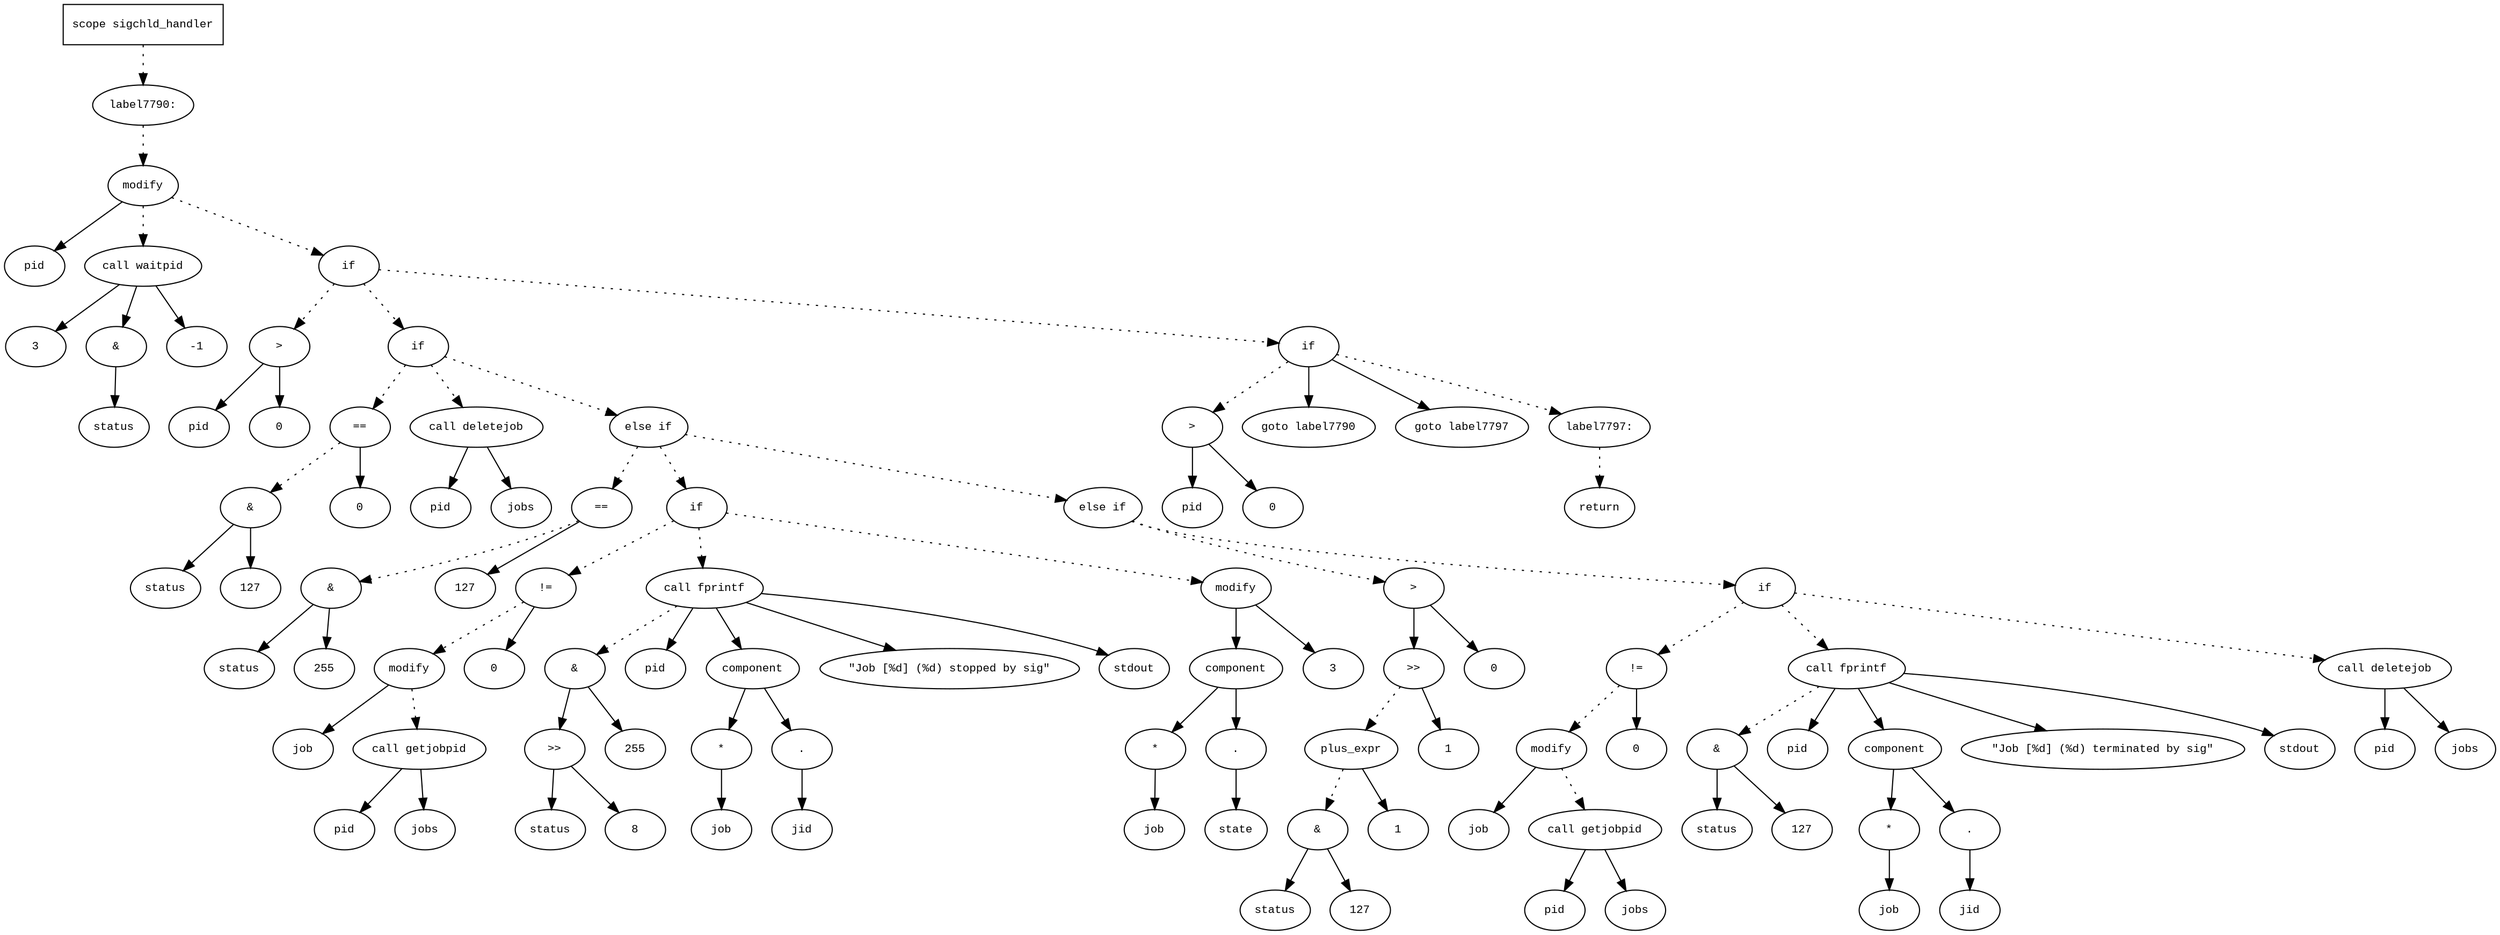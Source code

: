 digraph AST {
  graph [fontname="Times New Roman",fontsize=10];
  node  [fontname="Courier New",fontsize=10];
  edge  [fontname="Times New Roman",fontsize=10];

  node1 [label="scope sigchld_handler",shape=box];
  node2 [label="label7790:",shape=ellipse];
  node1 -> node2 [style=dotted];
  node3 [label="modify",shape=ellipse];
  node4 [label="pid",shape=ellipse];
  node3 -> node4;
  node5 [label="call waitpid",shape=ellipse];
  node6 [label="3",shape=ellipse];
  node5 -> node6;
  node7 [label="&",shape=ellipse];
  node5 -> node7;
  node8 [label="status",shape=ellipse];
  node7 -> node8;
  node9 [label="-1",shape=ellipse];
  node5 -> node9;
  node3 -> node5 [style=dotted];
  node2 -> node3 [style=dotted];
  node10 [label="if",shape=ellipse];
  node3 -> node10 [style=dotted];
  node11 [label=">",shape=ellipse];
  node12 [label="pid",shape=ellipse];
  node11 -> node12;
  node13 [label="0",shape=ellipse];
  node11 -> node13;
  node10 -> node11 [style=dotted];
  node14 [label="if",shape=ellipse];
  node10 -> node14 [style=dotted];
  node15 [label="==",shape=ellipse];
  node16 [label="&",shape=ellipse];
  node17 [label="status",shape=ellipse];
  node16 -> node17;
  node18 [label="127",shape=ellipse];
  node16 -> node18;
  node15 -> node16 [style=dotted];
  node19 [label="0",shape=ellipse];
  node15 -> node19;
  node14 -> node15 [style=dotted];
  node20 [label="call deletejob",shape=ellipse];
  node21 [label="pid",shape=ellipse];
  node20 -> node21;
  node22 [label="jobs",shape=ellipse];
  node20 -> node22;
  node14 -> node20 [style=dotted];
  node23 [label="else if",shape=ellipse];
  node14 -> node23 [style=dotted];
  node24 [label="==",shape=ellipse];
  node25 [label="&",shape=ellipse];
  node26 [label="status",shape=ellipse];
  node25 -> node26;
  node27 [label="255",shape=ellipse];
  node25 -> node27;
  node24 -> node25 [style=dotted];
  node28 [label="127",shape=ellipse];
  node24 -> node28;
  node23 -> node24 [style=dotted];
  node29 [label="if",shape=ellipse];
  node23 -> node29 [style=dotted];
  node30 [label="!=",shape=ellipse];
  node31 [label="modify",shape=ellipse];
  node32 [label="job",shape=ellipse];
  node31 -> node32;
  node33 [label="call getjobpid",shape=ellipse];
  node34 [label="pid",shape=ellipse];
  node33 -> node34;
  node35 [label="jobs",shape=ellipse];
  node33 -> node35;
  node31 -> node33 [style=dotted];
  node30 -> node31 [style=dotted];
  node36 [label="0",shape=ellipse];
  node30 -> node36;
  node29 -> node30 [style=dotted];
  node37 [label="call fprintf",shape=ellipse];
  node38 [label="&",shape=ellipse];
  node39 [label=">>",shape=ellipse];
  node40 [label="status",shape=ellipse];
  node39 -> node40;
  node41 [label="8",shape=ellipse];
  node39 -> node41;
  node38 -> node39;
  node42 [label="255",shape=ellipse];
  node38 -> node42;
  node37 -> node38 [style=dotted];
  node43 [label="pid",shape=ellipse];
  node37 -> node43;
  node44 [label="component",shape=ellipse];
  node37 -> node44;
  node45 [label="*",shape=ellipse];
  node46 [label="job",shape=ellipse];
  node45 -> node46;
  node44 -> node45;
  node47 [label=".",shape=ellipse];
  node44 -> node47;
  node48 [label="jid",shape=ellipse];
  node47 -> node48;
  node49 [label="\"Job [%d] (%d) stopped by sig\"",shape=ellipse];
  node37 -> node49;
  node50 [label="stdout",shape=ellipse];
  node37 -> node50;
  node29 -> node37 [style=dotted];
  node51 [label="modify",shape=ellipse];
  node52 [label="component",shape=ellipse];
  node51 -> node52;
  node53 [label="*",shape=ellipse];
  node54 [label="job",shape=ellipse];
  node53 -> node54;
  node52 -> node53;
  node55 [label=".",shape=ellipse];
  node52 -> node55;
  node56 [label="state",shape=ellipse];
  node55 -> node56;
  node57 [label="3",shape=ellipse];
  node51 -> node57;
  node29 -> node51 [style=dotted];
  node58 [label="else if",shape=ellipse];
  node23 -> node58 [style=dotted];
  node59 [label=">",shape=ellipse];
  node60 [label=">>",shape=ellipse];
  node61 [label="plus_expr",shape=ellipse];
  node62 [label="&",shape=ellipse];
  node63 [label="status",shape=ellipse];
  node62 -> node63;
  node64 [label="127",shape=ellipse];
  node62 -> node64;
  node61 -> node62 [style=dotted];
  node65 [label="1",shape=ellipse];
  node61 -> node65;
  node60 -> node61 [style=dotted];
  node66 [label="1",shape=ellipse];
  node60 -> node66;
  node59 -> node60;
  node67 [label="0",shape=ellipse];
  node59 -> node67;
  node58 -> node59 [style=dotted];
  node68 [label="if",shape=ellipse];
  node58 -> node68 [style=dotted];
  node69 [label="!=",shape=ellipse];
  node70 [label="modify",shape=ellipse];
  node71 [label="job",shape=ellipse];
  node70 -> node71;
  node72 [label="call getjobpid",shape=ellipse];
  node73 [label="pid",shape=ellipse];
  node72 -> node73;
  node74 [label="jobs",shape=ellipse];
  node72 -> node74;
  node70 -> node72 [style=dotted];
  node69 -> node70 [style=dotted];
  node75 [label="0",shape=ellipse];
  node69 -> node75;
  node68 -> node69 [style=dotted];
  node76 [label="call fprintf",shape=ellipse];
  node77 [label="&",shape=ellipse];
  node78 [label="status",shape=ellipse];
  node77 -> node78;
  node79 [label="127",shape=ellipse];
  node77 -> node79;
  node76 -> node77 [style=dotted];
  node80 [label="pid",shape=ellipse];
  node76 -> node80;
  node81 [label="component",shape=ellipse];
  node76 -> node81;
  node82 [label="*",shape=ellipse];
  node83 [label="job",shape=ellipse];
  node82 -> node83;
  node81 -> node82;
  node84 [label=".",shape=ellipse];
  node81 -> node84;
  node85 [label="jid",shape=ellipse];
  node84 -> node85;
  node86 [label="\"Job [%d] (%d) terminated by sig\"",shape=ellipse];
  node76 -> node86;
  node87 [label="stdout",shape=ellipse];
  node76 -> node87;
  node68 -> node76 [style=dotted];
  node88 [label="call deletejob",shape=ellipse];
  node89 [label="pid",shape=ellipse];
  node88 -> node89;
  node90 [label="jobs",shape=ellipse];
  node88 -> node90;
  node68 -> node88 [style=dotted];
  node91 [label="if",shape=ellipse];
  node10 -> node91 [style=dotted];
  node92 [label=">",shape=ellipse];
  node93 [label="pid",shape=ellipse];
  node92 -> node93;
  node94 [label="0",shape=ellipse];
  node92 -> node94;
  node91 -> node92 [style=dotted];
  node95 [label="goto label7790",shape=ellipse];
  node91 -> node95;
  node96 [label="goto label7797",shape=ellipse];
  node91 -> node96;
  node97 [label="label7797:",shape=ellipse];
  node91 -> node97 [style=dotted];
  node98 [label="return",shape=ellipse];
  node97 -> node98 [style=dotted];
} 